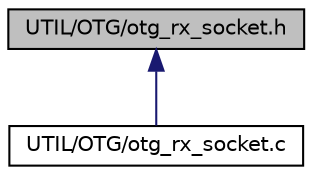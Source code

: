 digraph "UTIL/OTG/otg_rx_socket.h"
{
 // LATEX_PDF_SIZE
  edge [fontname="Helvetica",fontsize="10",labelfontname="Helvetica",labelfontsize="10"];
  node [fontname="Helvetica",fontsize="10",shape=record];
  Node1 [label="UTIL/OTG/otg_rx_socket.h",height=0.2,width=0.4,color="black", fillcolor="grey75", style="filled", fontcolor="black",tooltip="brief explain how this block is organized, and how it works: OTG RX traffic generation functions with..."];
  Node1 -> Node2 [dir="back",color="midnightblue",fontsize="10",style="solid",fontname="Helvetica"];
  Node2 [label="UTIL/OTG/otg_rx_socket.c",height=0.2,width=0.4,color="black", fillcolor="white", style="filled",URL="$otg__rx__socket_8c.html",tooltip="function containing the OTG RX traffic generation functions with sockets"];
}
